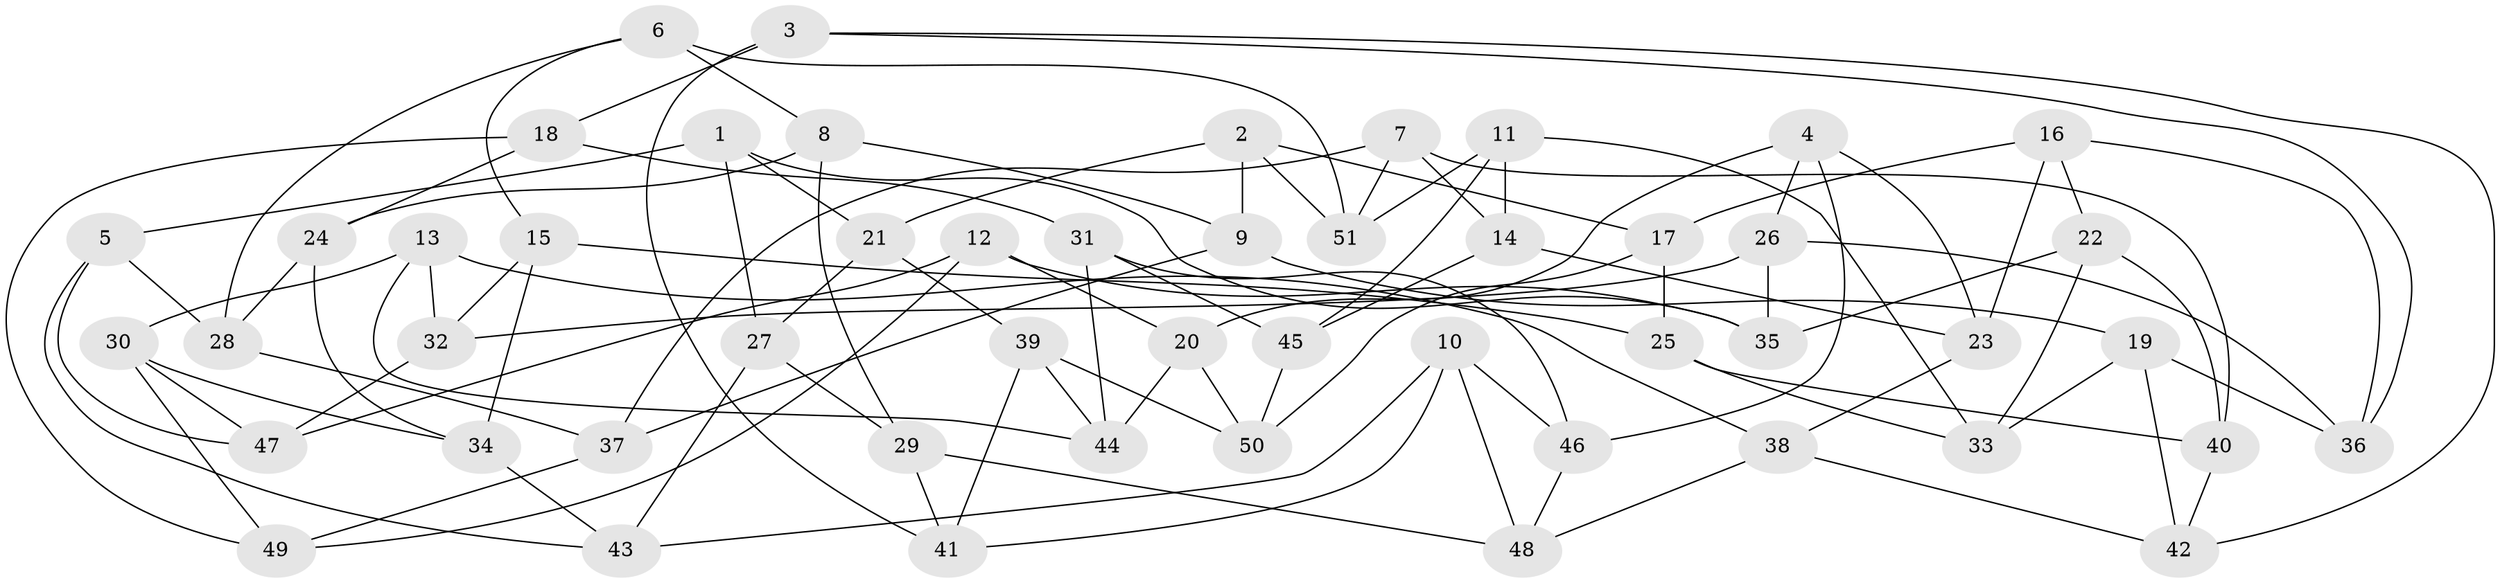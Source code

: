 // coarse degree distribution, {5: 0.23333333333333334, 6: 0.4666666666666667, 4: 0.26666666666666666, 3: 0.03333333333333333}
// Generated by graph-tools (version 1.1) at 2025/42/03/06/25 10:42:18]
// undirected, 51 vertices, 102 edges
graph export_dot {
graph [start="1"]
  node [color=gray90,style=filled];
  1;
  2;
  3;
  4;
  5;
  6;
  7;
  8;
  9;
  10;
  11;
  12;
  13;
  14;
  15;
  16;
  17;
  18;
  19;
  20;
  21;
  22;
  23;
  24;
  25;
  26;
  27;
  28;
  29;
  30;
  31;
  32;
  33;
  34;
  35;
  36;
  37;
  38;
  39;
  40;
  41;
  42;
  43;
  44;
  45;
  46;
  47;
  48;
  49;
  50;
  51;
  1 -- 35;
  1 -- 5;
  1 -- 21;
  1 -- 27;
  2 -- 9;
  2 -- 51;
  2 -- 21;
  2 -- 17;
  3 -- 36;
  3 -- 42;
  3 -- 18;
  3 -- 41;
  4 -- 23;
  4 -- 20;
  4 -- 26;
  4 -- 46;
  5 -- 28;
  5 -- 47;
  5 -- 43;
  6 -- 28;
  6 -- 8;
  6 -- 15;
  6 -- 51;
  7 -- 14;
  7 -- 40;
  7 -- 51;
  7 -- 37;
  8 -- 29;
  8 -- 24;
  8 -- 9;
  9 -- 37;
  9 -- 19;
  10 -- 46;
  10 -- 43;
  10 -- 48;
  10 -- 41;
  11 -- 51;
  11 -- 45;
  11 -- 33;
  11 -- 14;
  12 -- 47;
  12 -- 20;
  12 -- 49;
  12 -- 35;
  13 -- 38;
  13 -- 30;
  13 -- 32;
  13 -- 44;
  14 -- 23;
  14 -- 45;
  15 -- 25;
  15 -- 34;
  15 -- 32;
  16 -- 23;
  16 -- 17;
  16 -- 22;
  16 -- 36;
  17 -- 50;
  17 -- 25;
  18 -- 24;
  18 -- 31;
  18 -- 49;
  19 -- 42;
  19 -- 36;
  19 -- 33;
  20 -- 50;
  20 -- 44;
  21 -- 39;
  21 -- 27;
  22 -- 35;
  22 -- 40;
  22 -- 33;
  23 -- 38;
  24 -- 34;
  24 -- 28;
  25 -- 40;
  25 -- 33;
  26 -- 36;
  26 -- 32;
  26 -- 35;
  27 -- 43;
  27 -- 29;
  28 -- 37;
  29 -- 41;
  29 -- 48;
  30 -- 49;
  30 -- 47;
  30 -- 34;
  31 -- 44;
  31 -- 45;
  31 -- 46;
  32 -- 47;
  34 -- 43;
  37 -- 49;
  38 -- 42;
  38 -- 48;
  39 -- 41;
  39 -- 44;
  39 -- 50;
  40 -- 42;
  45 -- 50;
  46 -- 48;
}
